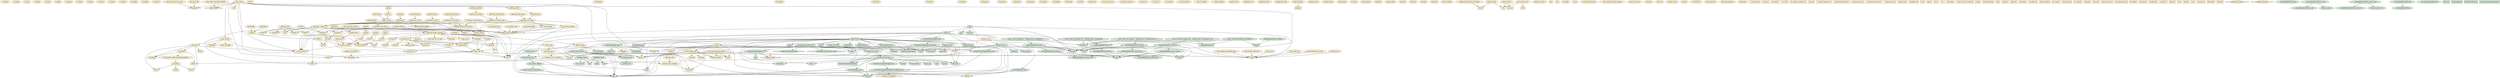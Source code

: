 digraph {
"c_isalnum" [type=functions, language=source, fillcolor="#FFF2CC", style=filled, shape=ellipse];
"c_isalpha" [type=functions, language=source, fillcolor="#FFF2CC", style=filled, shape=ellipse];
"c_isascii" [type=functions, language=source, fillcolor="#FFF2CC", style=filled, shape=ellipse];
"c_isblank" [type=functions, language=source, fillcolor="#FFF2CC", style=filled, shape=ellipse];
"c_iscntrl" [type=functions, language=source, fillcolor="#FFF2CC", style=filled, shape=ellipse];
"c_isdigit" [type=functions, language=source, fillcolor="#FFF2CC", style=filled, shape=ellipse];
"c_isgraph" [type=functions, language=source, fillcolor="#FFF2CC", style=filled, shape=ellipse];
"c_islower" [type=functions, language=source, fillcolor="#FFF2CC", style=filled, shape=ellipse];
"c_isprint" [type=functions, language=source, fillcolor="#FFF2CC", style=filled, shape=ellipse];
"c_ispunct" [type=functions, language=source, fillcolor="#FFF2CC", style=filled, shape=ellipse];
"c_isspace" [type=functions, language=source, fillcolor="#FFF2CC", style=filled, shape=ellipse];
"c_isupper" [type=functions, language=source, fillcolor="#FFF2CC", style=filled, shape=ellipse];
"c_isxdigit" [type=functions, language=source, fillcolor="#FFF2CC", style=filled, shape=ellipse];
"c_toupper" [type=functions, language=source, fillcolor="#FFF2CC", style=filled, shape=ellipse];
"c_tolower" [type=functions, language=source, fillcolor="#FFF2CC", style=filled, shape=ellipse];
"mbszero" [type=functions, language=source, fillcolor="#FFF2CC", style=filled, shape=ellipse];
"btoc32" [type=functions, language=source, fillcolor="#FFF2CC", style=filled, shape=ellipse];
"c32isalnum" [type=functions, language=source, fillcolor="#FFF2CC", style=filled, shape=ellipse];
"c32isalpha" [type=functions, language=source, fillcolor="#FFF2CC", style=filled, shape=ellipse];
"c32isblank" [type=functions, language=source, fillcolor="#FFF2CC", style=filled, shape=ellipse];
"c32iscntrl" [type=functions, language=source, fillcolor="#FFF2CC", style=filled, shape=ellipse];
"c32isdigit" [type=functions, language=source, fillcolor="#FFF2CC", style=filled, shape=ellipse];
"c32isgraph" [type=functions, language=source, fillcolor="#FFF2CC", style=filled, shape=ellipse];
"c32islower" [type=functions, language=source, fillcolor="#FFF2CC", style=filled, shape=ellipse];
"c32ispunct" [type=functions, language=source, fillcolor="#FFF2CC", style=filled, shape=ellipse];
"c32isspace" [type=functions, language=source, fillcolor="#FFF2CC", style=filled, shape=ellipse];
"c32isupper" [type=functions, language=source, fillcolor="#FFF2CC", style=filled, shape=ellipse];
"c32isxdigit" [type=functions, language=source, fillcolor="#FFF2CC", style=filled, shape=ellipse];
"c32tolower" [type=functions, language=source, fillcolor="#FFF2CC", style=filled, shape=ellipse];
"c32width" [type=functions, language=source, fillcolor="#FFF2CC", style=filled, shape=ellipse];
"mbsrtoc32s" [type=functions, language=source, fillcolor="#FFF2CC", style=filled, shape=ellipse];
"c32_get_type_test" [type=functions, language=source, fillcolor="#FFF2CC", style=filled, shape=ellipse];
"c32_apply_type_test" [type=functions, language=source, fillcolor="#FFF2CC", style=filled, shape=ellipse];
"c32isprint" [type=functions, language=source, fillcolor="#FFF2CC", style=filled, shape=ellipse];
"__bswap_16" [type=functions, language=source, fillcolor="#FFF2CC", style=filled, shape=ellipse];
"__bswap_32" [type=functions, language=source, fillcolor="#FFF2CC", style=filled, shape=ellipse];
"__bswap_64" [type=functions, language=source, fillcolor="#FFF2CC", style=filled, shape=ellipse];
"__uint16_identity" [type=functions, language=source, fillcolor="#FFF2CC", style=filled, shape=ellipse];
"__uint32_identity" [type=functions, language=source, fillcolor="#FFF2CC", style=filled, shape=ellipse];
"__uint64_identity" [type=functions, language=source, fillcolor="#FFF2CC", style=filled, shape=ellipse];
"close_stream" [type=functions, language=source, fillcolor="#FFF2CC", style=filled, shape=ellipse];
"pgettext_aux" [type=functions, language=source, fillcolor="#FFF2CC", style=filled, shape=ellipse];
"npgettext_aux" [type=functions, language=source, fillcolor="#FFF2CC", style=filled, shape=ellipse];
"dcpgettext_expr" [type=functions, language=source, fillcolor="#FFF2CC", style=filled, shape=ellipse];
"dcnpgettext_expr" [type=functions, language=source, fillcolor="#FFF2CC", style=filled, shape=ellipse];
"close_stdout_set_file_name" [type=functions, language=source, fillcolor="#FFF2CC", style=filled, shape=ellipse];
"close_stdout_set_ignore_EPIPE" [type=functions, language=source, fillcolor="#FFF2CC", style=filled, shape=ellipse];
"close_stdout" [type=functions, language=source, fillcolor="#FFF2CC", style=filled, shape=ellipse];
"rpl_fclose" [type=functions, language=source, fillcolor="#FFF2CC", style=filled, shape=ellipse];
"clear_ungetc_buffer_preserving_position" [type=functions, language=source, fillcolor="#FFF2CC", style=filled, shape=ellipse];
"rpl_fflush" [type=functions, language=source, fillcolor="#FFF2CC", style=filled, shape=ellipse];
"rpl_fseeko" [type=functions, language=source, fillcolor="#FFF2CC", style=filled, shape=ellipse];
"hard_locale" [type=functions, language=source, fillcolor="#FFF2CC", style=filled, shape=ellipse];
"_gl_alloc_nomem" [type=functions, language=source, fillcolor="#FFF2CC", style=filled, shape=ellipse];
"imalloc" [type=functions, language=source, fillcolor="#FFF2CC", style=filled, shape=ellipse];
"irealloc" [type=functions, language=source, fillcolor="#FFF2CC", style=filled, shape=ellipse];
"icalloc" [type=functions, language=source, fillcolor="#FFF2CC", style=filled, shape=ellipse];
"ireallocarray" [type=functions, language=source, fillcolor="#FFF2CC", style=filled, shape=ellipse];
"rpl_mbrtoc32" [type=functions, language=source, fillcolor="#FFF2CC", style=filled, shape=ellipse];
"initialize_exit_failure" [type=functions, language=source, fillcolor="#FFF2CC", style=filled, shape=ellipse];
"make_timespec" [type=functions, language=source, fillcolor="#FFF2CC", style=filled, shape=ellipse];
"timespec_cmp" [type=functions, language=source, fillcolor="#FFF2CC", style=filled, shape=ellipse];
"timespec_sign" [type=functions, language=source, fillcolor="#FFF2CC", style=filled, shape=ellipse];
"timespectod" [type=functions, language=source, fillcolor="#FFF2CC", style=filled, shape=ellipse];
"to_uchar" [type=functions, language=source, fillcolor="#FFF2CC", style=filled, shape=ellipse];
"select_plural" [type=functions, language=source, fillcolor="#FFF2CC", style=filled, shape=ellipse];
"xnrealloc" [type=functions, language=source, fillcolor="#FFF2CC", style=filled, shape=ellipse];
"psame_inode" [type=functions, language=source, fillcolor="#FFF2CC", style=filled, shape=ellipse];
"chownat" [type=functions, language=source, fillcolor="#FFF2CC", style=filled, shape=ellipse];
"lchownat" [type=functions, language=source, fillcolor="#FFF2CC", style=filled, shape=ellipse];
"chmodat" [type=functions, language=source, fillcolor="#FFF2CC", style=filled, shape=ellipse];
"lchmodat" [type=functions, language=source, fillcolor="#FFF2CC", style=filled, shape=ellipse];
"dot_or_dotdot" [type=functions, language=source, fillcolor="#FFF2CC", style=filled, shape=ellipse];
"readdir_ignoring_dot_and_dotdot" [type=functions, language=source, fillcolor="#FFF2CC", style=filled, shape=ellipse];
"directory_status" [type=functions, language=source, fillcolor="#FFF2CC", style=filled, shape=ellipse];
"gcd" [type=functions, language=source, fillcolor="#FFF2CC", style=filled, shape=ellipse];
"lcm" [type=functions, language=source, fillcolor="#FFF2CC", style=filled, shape=ellipse];
"ptr_align" [type=functions, language=source, fillcolor="#FFF2CC", style=filled, shape=ellipse];
"is_nul" [type=functions, language=source, fillcolor="#FFF2CC", style=filled, shape=ellipse];
"emit_stdin_note" [type=functions, language=source, fillcolor="#FFF2CC", style=filled, shape=ellipse];
"emit_mandatory_arg_note" [type=functions, language=source, fillcolor="#FFF2CC", style=filled, shape=ellipse];
"emit_size_note" [type=functions, language=source, fillcolor="#FFF2CC", style=filled, shape=ellipse];
"emit_blocksize_note" [type=functions, language=source, fillcolor="#FFF2CC", style=filled, shape=ellipse];
"emit_update_parameters_note" [type=functions, language=source, fillcolor="#FFF2CC", style=filled, shape=ellipse];
"emit_backup_suffix_note" [type=functions, language=source, fillcolor="#FFF2CC", style=filled, shape=ellipse];
"emit_symlink_recurse_options" [type=functions, language=source, fillcolor="#FFF2CC", style=filled, shape=ellipse];
"emit_exec_status" [type=functions, language=source, fillcolor="#FFF2CC", style=filled, shape=ellipse];
"emit_ancillary_info" [type=functions, language=source, fillcolor="#FFF2CC", style=filled, shape=ellipse];
"timetostr" [type=functions, language=source, fillcolor="#FFF2CC", style=filled, shape=ellipse];
"bad_cast" [type=functions, language=source, fillcolor="#FFF2CC", style=filled, shape=ellipse];
"usable_st_size" [type=functions, language=source, fillcolor="#FFF2CC", style=filled, shape=ellipse];
"write_error" [type=functions, language=source, fillcolor="#FFF2CC", style=filled, shape=ellipse];
"stzncpy" [type=functions, language=source, fillcolor="#FFF2CC", style=filled, shape=ellipse];
"is_ENOTSUP" [type=functions, language=source, fillcolor="#FFF2CC", style=filled, shape=ellipse];
"usage" [type=functions, language=source, fillcolor="#FFF2CC", style=filled, shape=ellipse];
"file_name_free" [type=functions, language=source, fillcolor="#FFF2CC", style=filled, shape=ellipse];
"file_name_init" [type=functions, language=source, fillcolor="#FFF2CC", style=filled, shape=ellipse];
"file_name_prepend" [type=functions, language=source, fillcolor="#FFF2CC", style=filled, shape=ellipse];
"nth_parent" [type=functions, language=source, fillcolor="#FFF2CC", style=filled, shape=ellipse];
"find_dir_entry" [type=functions, language=source, fillcolor="#FFF2CC", style=filled, shape=ellipse];
"robust_getcwd" [type=functions, language=source, fillcolor="#FFF2CC", style=filled, shape=ellipse];
"main_0" [type=functions, language=target, fillcolor="#D5E8D4", style=filled, shape=ellipse];
"clone_quoting_options" [type=functions, language=source, fillcolor="#FFF2CC", style=filled, shape=ellipse];
"get_quoting_style" [type=functions, language=source, fillcolor="#FFF2CC", style=filled, shape=ellipse];
"set_quoting_style" [type=functions, language=source, fillcolor="#FFF2CC", style=filled, shape=ellipse];
"set_char_quoting" [type=functions, language=source, fillcolor="#FFF2CC", style=filled, shape=ellipse];
"set_quoting_flags" [type=functions, language=source, fillcolor="#FFF2CC", style=filled, shape=ellipse];
"set_custom_quoting" [type=functions, language=source, fillcolor="#FFF2CC", style=filled, shape=ellipse];
"quoting_options_from_style" [type=functions, language=source, fillcolor="#FFF2CC", style=filled, shape=ellipse];
"gettext_quote" [type=functions, language=source, fillcolor="#FFF2CC", style=filled, shape=ellipse];
"quotearg_buffer_restyled" [type=functions, language=source, fillcolor="#FFF2CC", style=filled, shape=ellipse];
"quotearg_buffer" [type=functions, language=source, fillcolor="#FFF2CC", style=filled, shape=ellipse];
"quotearg_alloc" [type=functions, language=source, fillcolor="#FFF2CC", style=filled, shape=ellipse];
"quotearg_alloc_mem" [type=functions, language=source, fillcolor="#FFF2CC", style=filled, shape=ellipse];
"quotearg_free" [type=functions, language=source, fillcolor="#FFF2CC", style=filled, shape=ellipse];
"quotearg_n_options" [type=functions, language=source, fillcolor="#FFF2CC", style=filled, shape=ellipse];
"quotearg_n" [type=functions, language=source, fillcolor="#FFF2CC", style=filled, shape=ellipse];
"quotearg_n_mem" [type=functions, language=source, fillcolor="#FFF2CC", style=filled, shape=ellipse];
"quotearg" [type=functions, language=source, fillcolor="#FFF2CC", style=filled, shape=ellipse];
"quotearg_mem" [type=functions, language=source, fillcolor="#FFF2CC", style=filled, shape=ellipse];
"quotearg_n_style" [type=functions, language=source, fillcolor="#FFF2CC", style=filled, shape=ellipse];
"quotearg_n_style_mem" [type=functions, language=source, fillcolor="#FFF2CC", style=filled, shape=ellipse];
"quotearg_style" [type=functions, language=source, fillcolor="#FFF2CC", style=filled, shape=ellipse];
"quotearg_style_mem" [type=functions, language=source, fillcolor="#FFF2CC", style=filled, shape=ellipse];
"quotearg_char_mem" [type=functions, language=source, fillcolor="#FFF2CC", style=filled, shape=ellipse];
"quotearg_char" [type=functions, language=source, fillcolor="#FFF2CC", style=filled, shape=ellipse];
"quotearg_colon" [type=functions, language=source, fillcolor="#FFF2CC", style=filled, shape=ellipse];
"quotearg_colon_mem" [type=functions, language=source, fillcolor="#FFF2CC", style=filled, shape=ellipse];
"quotearg_n_style_colon" [type=functions, language=source, fillcolor="#FFF2CC", style=filled, shape=ellipse];
"quotearg_n_custom" [type=functions, language=source, fillcolor="#FFF2CC", style=filled, shape=ellipse];
"quotearg_n_custom_mem" [type=functions, language=source, fillcolor="#FFF2CC", style=filled, shape=ellipse];
"quotearg_custom" [type=functions, language=source, fillcolor="#FFF2CC", style=filled, shape=ellipse];
"quotearg_custom_mem" [type=functions, language=source, fillcolor="#FFF2CC", style=filled, shape=ellipse];
"quote_n_mem" [type=functions, language=source, fillcolor="#FFF2CC", style=filled, shape=ellipse];
"quote_mem" [type=functions, language=source, fillcolor="#FFF2CC", style=filled, shape=ellipse];
"quote_n" [type=functions, language=source, fillcolor="#FFF2CC", style=filled, shape=ellipse];
"quote" [type=functions, language=source, fillcolor="#FFF2CC", style=filled, shape=ellipse];
"get_root_dev_ino" [type=functions, language=source, fillcolor="#FFF2CC", style=filled, shape=ellipse];
"setlocale_null_unlocked" [type=functions, language=source, fillcolor="#FFF2CC", style=filled, shape=ellipse];
"setlocale_null_r_unlocked" [type=functions, language=source, fillcolor="#FFF2CC", style=filled, shape=ellipse];
"setlocale_null_r" [type=functions, language=source, fillcolor="#FFF2CC", style=filled, shape=ellipse];
"setlocale_null" [type=functions, language=source, fillcolor="#FFF2CC", style=filled, shape=ellipse];
"version_etc_ar" [type=functions, language=source, fillcolor="#FFF2CC", style=filled, shape=ellipse];
"emit_bug_reporting_address" [type=functions, language=source, fillcolor="#FFF2CC", style=filled, shape=ellipse];
"xalloc_die" [type=functions, language=source, fillcolor="#FFF2CC", style=filled, shape=ellipse];
"check_nonnull" [type=functions, language=source, fillcolor="#FFF2CC", style=filled, shape=ellipse];
"xmalloc" [type=functions, language=source, fillcolor="#FFF2CC", style=filled, shape=ellipse];
"ximalloc" [type=functions, language=source, fillcolor="#FFF2CC", style=filled, shape=ellipse];
"xcharalloc" [type=functions, language=source, fillcolor="#FFF2CC", style=filled, shape=ellipse];
"xrealloc" [type=functions, language=source, fillcolor="#FFF2CC", style=filled, shape=ellipse];
"xirealloc" [type=functions, language=source, fillcolor="#FFF2CC", style=filled, shape=ellipse];
"xreallocarray" [type=functions, language=source, fillcolor="#FFF2CC", style=filled, shape=ellipse];
"xireallocarray" [type=functions, language=source, fillcolor="#FFF2CC", style=filled, shape=ellipse];
"xnmalloc" [type=functions, language=source, fillcolor="#FFF2CC", style=filled, shape=ellipse];
"xinmalloc" [type=functions, language=source, fillcolor="#FFF2CC", style=filled, shape=ellipse];
"x2realloc" [type=functions, language=source, fillcolor="#FFF2CC", style=filled, shape=ellipse];
"x2nrealloc" [type=functions, language=source, fillcolor="#FFF2CC", style=filled, shape=ellipse];
"xpalloc" [type=functions, language=source, fillcolor="#FFF2CC", style=filled, shape=ellipse];
"xzalloc" [type=functions, language=source, fillcolor="#FFF2CC", style=filled, shape=ellipse];
"xizalloc" [type=functions, language=source, fillcolor="#FFF2CC", style=filled, shape=ellipse];
"xcalloc" [type=functions, language=source, fillcolor="#FFF2CC", style=filled, shape=ellipse];
"xicalloc" [type=functions, language=source, fillcolor="#FFF2CC", style=filled, shape=ellipse];
"xmemdup" [type=functions, language=source, fillcolor="#FFF2CC", style=filled, shape=ellipse];
"ximemdup" [type=functions, language=source, fillcolor="#FFF2CC", style=filled, shape=ellipse];
"ximemdup0" [type=functions, language=source, fillcolor="#FFF2CC", style=filled, shape=ellipse];
"xstrdup" [type=functions, language=source, fillcolor="#FFF2CC", style=filled, shape=ellipse];
"" [type=structs, language=source, fillcolor="#FFF2CC", style=filled, shape=box];
"__locale_struct" [type=structs, language=source, fillcolor="#FFF2CC", style=filled, shape=box];
"_G_fpos_t" [type=structs, language=source, fillcolor="#FFF2CC", style=filled, shape=box];
"_G_fpos64_t" [type=structs, language=source, fillcolor="#FFF2CC", style=filled, shape=box];
"_IO_FILE" [type=structs, language=source, fillcolor="#FFF2CC", style=filled, shape=box];
"_IO_cookie_io_functions_t" [type=structs, language=source, fillcolor="#FFF2CC", style=filled, shape=box];
"timeval" [type=structs, language=source, fillcolor="#FFF2CC", style=filled, shape=box];
"timespec" [type=structs, language=source, fillcolor="#FFF2CC", style=filled, shape=box];
"__pthread_internal_list" [type=structs, language=source, fillcolor="#FFF2CC", style=filled, shape=box];
"__pthread_internal_slist" [type=structs, language=source, fillcolor="#FFF2CC", style=filled, shape=box];
"__pthread_mutex_s" [type=structs, language=source, fillcolor="#FFF2CC", style=filled, shape=box];
"__pthread_rwlock_arch_t" [type=structs, language=source, fillcolor="#FFF2CC", style=filled, shape=box];
"__pthread_cond_s" [type=structs, language=source, fillcolor="#FFF2CC", style=filled, shape=box];
"random_data" [type=structs, language=source, fillcolor="#FFF2CC", style=filled, shape=box];
"drand48_data" [type=structs, language=source, fillcolor="#FFF2CC", style=filled, shape=box];
"lconv" [type=structs, language=source, fillcolor="#FFF2CC", style=filled, shape=box];
"option" [type=structs, language=source, fillcolor="#FFF2CC", style=filled, shape=box];
"timex" [type=structs, language=source, fillcolor="#FFF2CC", style=filled, shape=box];
"tm" [type=structs, language=source, fillcolor="#FFF2CC", style=filled, shape=box];
"itimerspec" [type=structs, language=source, fillcolor="#FFF2CC", style=filled, shape=box];
"__time_t_must_be_integral" [type=structs, language=source, fillcolor="#FFF2CC", style=filled, shape=box];
"stat" [type=structs, language=source, fillcolor="#FFF2CC", style=filled, shape=box];
"stat64" [type=structs, language=source, fillcolor="#FFF2CC", style=filled, shape=box];
"statx_timestamp" [type=structs, language=source, fillcolor="#FFF2CC", style=filled, shape=box];
"statx" [type=structs, language=source, fillcolor="#FFF2CC", style=filled, shape=box];
"sigevent" [type=structs, language=source, fillcolor="#FFF2CC", style=filled, shape=box];
"sigaction" [type=structs, language=source, fillcolor="#FFF2CC", style=filled, shape=box];
"sigcontext" [type=structs, language=source, fillcolor="#FFF2CC", style=filled, shape=box];
"_aarch64_ctx" [type=structs, language=source, fillcolor="#FFF2CC", style=filled, shape=box];
"fpsimd_context" [type=structs, language=source, fillcolor="#FFF2CC", style=filled, shape=box];
"esr_context" [type=structs, language=source, fillcolor="#FFF2CC", style=filled, shape=box];
"extra_context" [type=structs, language=source, fillcolor="#FFF2CC", style=filled, shape=box];
"sve_context" [type=structs, language=source, fillcolor="#FFF2CC", style=filled, shape=box];
"timezone" [type=structs, language=source, fillcolor="#FFF2CC", style=filled, shape=box];
"itimerval" [type=structs, language=source, fillcolor="#FFF2CC", style=filled, shape=box];
"user_regs_struct" [type=structs, language=source, fillcolor="#FFF2CC", style=filled, shape=box];
"user_fpsimd_struct" [type=structs, language=source, fillcolor="#FFF2CC", style=filled, shape=box];
"elf_siginfo" [type=structs, language=source, fillcolor="#FFF2CC", style=filled, shape=box];
"elf_prstatus" [type=structs, language=source, fillcolor="#FFF2CC", style=filled, shape=box];
"elf_prpsinfo" [type=structs, language=source, fillcolor="#FFF2CC", style=filled, shape=box];
"ucontext_t" [type=structs, language=source, fillcolor="#FFF2CC", style=filled, shape=box];
"sigstack" [type=structs, language=source, fillcolor="#FFF2CC", style=filled, shape=box];
"flock" [type=structs, language=source, fillcolor="#FFF2CC", style=filled, shape=box];
"flock64" [type=structs, language=source, fillcolor="#FFF2CC", style=filled, shape=box];
"iovec" [type=structs, language=source, fillcolor="#FFF2CC", style=filled, shape=box];
"f_owner_ex" [type=structs, language=source, fillcolor="#FFF2CC", style=filled, shape=box];
"file_handle" [type=structs, language=source, fillcolor="#FFF2CC", style=filled, shape=box];
"dirent" [type=structs, language=source, fillcolor="#FFF2CC", style=filled, shape=box];
"dirent64" [type=structs, language=source, fillcolor="#FFF2CC", style=filled, shape=box];
"infomap" [type=structs, language=source, fillcolor="#FFF2CC", style=filled, shape=box];
"dev_ino" [type=structs, language=source, fillcolor="#FFF2CC", style=filled, shape=box];
"file_name" [type=globals, language=source, fillcolor="#FFF2CC", style=filled, shape=diamond];
"quoting_options" [type=structs, language=source, fillcolor="#FFF2CC", style=filled, shape=box];
"slotvec" [type=globals, language=source, fillcolor="#FFF2CC", style=filled, shape=diamond];
"ignore_EPIPE" [type=globals, language=source, fillcolor="#FFF2CC", style=filled, shape=diamond];
"exit_failure" [type=globals, language=source, fillcolor="#FFF2CC", style=filled, shape=diamond];
"internal_state" [type=globals, language=source, fillcolor="#FFF2CC", style=filled, shape=diamond];
"program_name" [type=globals, language=source, fillcolor="#FFF2CC", style=filled, shape=diamond];
"longopts" [type=globals, language=source, fillcolor="#FFF2CC", style=filled, shape=diamond];
"quoting_style_args" [type=globals, language=source, fillcolor="#FFF2CC", style=filled, shape=diamond];
"quoting_style_vals" [type=globals, language=source, fillcolor="#FFF2CC", style=filled, shape=diamond];
"default_quoting_options" [type=globals, language=source, fillcolor="#FFF2CC", style=filled, shape=diamond];
"slot0" [type=globals, language=source, fillcolor="#FFF2CC", style=filled, shape=diamond];
"nslots" [type=globals, language=source, fillcolor="#FFF2CC", style=filled, shape=diamond];
"slotvec0" [type=globals, language=source, fillcolor="#FFF2CC", style=filled, shape=diamond];
"quote_quoting_options" [type=globals, language=source, fillcolor="#FFF2CC", style=filled, shape=diamond];
"version_etc_copyright" [type=globals, language=source, fillcolor="#FFF2CC", style=filled, shape=diamond];
"Version" [type=globals, language=source, fillcolor="#FFF2CC", style=filled, shape=diamond];
"c_tolower_rust" [type=functions, language=target, fillcolor="#D5E8D4", style=filled, shape=ellipse];
"__BindgenBitfieldUnit::raw_set_bit" [type=functions, language=target, fillcolor="#D5E8D4", style=filled, shape=ellipse];
"__BindgenBitfieldUnit::new" [type=functions, language=target, fillcolor="#D5E8D4", style=filled, shape=ellipse];
"__time_t_must_be_integral::__floating_time_t_unsupported" [type=functions, language=target, fillcolor="#D5E8D4", style=filled, shape=ellipse];
"__BindgenBitfieldUnit::raw_set" [type=functions, language=target, fillcolor="#D5E8D4", style=filled, shape=ellipse];
"__time_t_must_be_integral::set___floating_time_t_unsupported_raw" [type=functions, language=target, fillcolor="#D5E8D4", style=filled, shape=ellipse];
"FileWriter::write" [type=functions, language=target, fillcolor="#D5E8D4", style=filled, shape=ellipse];
"__IncompleteArrayField::as_ptr" [type=functions, language=target, fillcolor="#D5E8D4", style=filled, shape=ellipse];
"FileWriter::flush" [type=functions, language=target, fillcolor="#D5E8D4", style=filled, shape=ellipse];
"proper_name_lite_rust" [type=functions, language=target, fillcolor="#D5E8D4", style=filled, shape=ellipse];
"VersionWrapper::new" [type=functions, language=target, fillcolor="#D5E8D4", style=filled, shape=ellipse];
"VersionEtcCopyrightWrapper::get" [type=functions, language=target, fillcolor="#D5E8D4", style=filled, shape=ellipse];
"VersionWrapper::get" [type=functions, language=target, fillcolor="#D5E8D4", style=filled, shape=ellipse];
"ProgramNameWrapper::new" [type=functions, language=target, fillcolor="#D5E8D4", style=filled, shape=ellipse];
"VersionEtcCopyrightWrapper::new" [type=functions, language=target, fillcolor="#D5E8D4", style=filled, shape=ellipse];
"__time_t_must_be_integral::new_bitfield_1" [type=functions, language=target, fillcolor="#D5E8D4", style=filled, shape=ellipse];
"main" [type=functions, language=target, fillcolor="#D5E8D4", style=filled, shape=ellipse];
"__BindgenOpaqueArray::default" [type=functions, language=target, fillcolor="#D5E8D4", style=filled, shape=ellipse];
"locale_charset" [type=functions, language=target, fillcolor="#D5E8D4", style=filled, shape=ellipse];
"__BindgenBitfieldUnit::set_bit" [type=functions, language=target, fillcolor="#D5E8D4", style=filled, shape=ellipse];
"__BindgenBitfieldUnit::get_bit" [type=functions, language=target, fillcolor="#D5E8D4", style=filled, shape=ellipse];
"__BindgenBitfieldUnit::change_bit" [type=functions, language=target, fillcolor="#D5E8D4", style=filled, shape=ellipse];
"set_program_name_rust" [type=functions, language=target, fillcolor="#D5E8D4", style=filled, shape=ellipse];
"extract_codeset_from_locale" [type=functions, language=target, fillcolor="#D5E8D4", style=filled, shape=ellipse];
"main_0_rust" [type=functions, language=target, fillcolor="#D5E8D4", style=filled, shape=ellipse];
"get_system_codeset" [type=functions, language=target, fillcolor="#D5E8D4", style=filled, shape=ellipse];
"ProgramNameWrapper::set" [type=functions, language=target, fillcolor="#D5E8D4", style=filled, shape=ellipse];
"VersionEtcCopyrightWrapper::get_global_value" [type=functions, language=target, fillcolor="#D5E8D4", style=filled, shape=ellipse];
"version_etc_rust" [type=functions, language=target, fillcolor="#D5E8D4", style=filled, shape=ellipse];
"__IncompleteArrayField::as_mut_ptr" [type=functions, language=target, fillcolor="#D5E8D4", style=filled, shape=ellipse];
"c_strcasecmp_rust" [type=functions, language=target, fillcolor="#D5E8D4", style=filled, shape=ellipse];
"LongoptsWrapper::new" [type=functions, language=target, fillcolor="#D5E8D4", style=filled, shape=ellipse];
"__IncompleteArrayField::as_slice" [type=functions, language=target, fillcolor="#D5E8D4", style=filled, shape=ellipse];
"version_etc_arn" [type=functions, language=target, fillcolor="#D5E8D4", style=filled, shape=ellipse];
"__IncompleteArrayField::as_mut_slice" [type=functions, language=target, fillcolor="#D5E8D4", style=filled, shape=ellipse];
"xgetcwd_rust" [type=functions, language=target, fillcolor="#D5E8D4", style=filled, shape=ellipse];
"__time_t_must_be_integral::__floating_time_t_unsupported_raw" [type=functions, language=target, fillcolor="#D5E8D4", style=filled, shape=ellipse];
"__BindgenBitfieldUnit::extract_bit" [type=functions, language=target, fillcolor="#D5E8D4", style=filled, shape=ellipse];
"__IncompleteArrayField::new" [type=functions, language=target, fillcolor="#D5E8D4", style=filled, shape=ellipse];
"__time_t_must_be_integral::set___floating_time_t_unsupported" [type=functions, language=target, fillcolor="#D5E8D4", style=filled, shape=ellipse];
"__BindgenBitfieldUnit::raw_get" [type=functions, language=target, fillcolor="#D5E8D4", style=filled, shape=ellipse];
"__IncompleteArrayField::fmt" [type=functions, language=target, fillcolor="#D5E8D4", style=filled, shape=ellipse];
"version_etc_va_rust" [type=functions, language=target, fillcolor="#D5E8D4", style=filled, shape=ellipse];
"version_etc_arn_rust" [type=functions, language=target, fillcolor="#D5E8D4", style=filled, shape=ellipse];
"__BindgenBitfieldUnit::set" [type=functions, language=target, fillcolor="#D5E8D4", style=filled, shape=ellipse];
"logical_getcwd_rust" [type=functions, language=target, fillcolor="#D5E8D4", style=filled, shape=ellipse];
"__BindgenBitfieldUnit::get" [type=functions, language=target, fillcolor="#D5E8D4", style=filled, shape=ellipse];
"__BindgenBitfieldUnit::raw_get_bit" [type=functions, language=target, fillcolor="#D5E8D4", style=filled, shape=ellipse];
"ProgramNameWrapper::get_global" [type=functions, language=target, fillcolor="#D5E8D4", style=filled, shape=ellipse];
"c_strcasecmp" [type=functions, language=target, fillcolor="#D5E8D4", style=filled, shape=ellipse];
"locale_charset_rust" [type=functions, language=target, fillcolor="#D5E8D4", style=filled, shape=ellipse];
"LongoptsWrapper" [type=structs, language=target, fillcolor="#D5E8D4", style=filled, shape=box];
"stat_rust" [type=structs, language=target, fillcolor="#D5E8D4", style=filled, shape=box];
"QuotingOptions" [type=structs, language=target, fillcolor="#D5E8D4", style=filled, shape=box];
"ProgramNameWrapper" [type=structs, language=target, fillcolor="#D5E8D4", style=filled, shape=box];
"FileWriter" [type=structs, language=target, fillcolor="#D5E8D4", style=filled, shape=box];
"VersionEtcCopyrightWrapper" [type=structs, language=target, fillcolor="#D5E8D4", style=filled, shape=box];
"VersionWrapper" [type=structs, language=target, fillcolor="#D5E8D4", style=filled, shape=box];
"GetoptOption" [type=structs, language=target, fillcolor="#D5E8D4", style=filled, shape=box];
"ExitFailureWrapper" [type=structs, language=target, fillcolor="#D5E8D4", style=filled, shape=box];
"QuoteQuotingOptionsWrapper" [type=structs, language=target, fillcolor="#D5E8D4", style=filled, shape=box];
"iswprint" [type=functions, language=source, fillcolor="#FFF2CC", style=filled, shape=ellipse];
"__fpending" [type=functions, language=source, fillcolor="#FFF2CC", style=filled, shape=ellipse];
"ferror_unlocked" [type=functions, language=source, fillcolor="#FFF2CC", style=filled, shape=ellipse];
"__errno_location" [type=functions, language=source, fillcolor="#FFF2CC", style=filled, shape=ellipse];
"gettext" [type=functions, language=source, fillcolor="#FFF2CC", style=filled, shape=ellipse];
"error" [type=functions, language=source, fillcolor="#FFF2CC", style=filled, shape=ellipse];
"_exit" [type=functions, language=source, fillcolor="#FFF2CC", style=filled, shape=ellipse];
"stderr" [type=globals, language=source, fillcolor="#FFF2CC", style=filled, shape=diamond];
"stdout" [type=globals, language=source, fillcolor="#FFF2CC", style=filled, shape=diamond];
"fileno" [type=functions, language=source, fillcolor="#FFF2CC", style=filled, shape=ellipse];
"fclose" [type=functions, language=source, fillcolor="#FFF2CC", style=filled, shape=ellipse];
"__freading" [type=functions, language=source, fillcolor="#FFF2CC", style=filled, shape=ellipse];
"lseek" [type=functions, language=source, fillcolor="#FFF2CC", style=filled, shape=ellipse];
"fflush" [type=functions, language=source, fillcolor="#FFF2CC", style=filled, shape=ellipse];
"fseeko" [type=functions, language=source, fillcolor="#FFF2CC", style=filled, shape=ellipse];
"strcmp" [type=functions, language=source, fillcolor="#FFF2CC", style=filled, shape=ellipse];
"malloc" [type=functions, language=source, fillcolor="#FFF2CC", style=filled, shape=ellipse];
"realloc" [type=functions, language=source, fillcolor="#FFF2CC", style=filled, shape=ellipse];
"calloc" [type=functions, language=source, fillcolor="#FFF2CC", style=filled, shape=ellipse];
"reallocarray" [type=functions, language=source, fillcolor="#FFF2CC", style=filled, shape=ellipse];
"mbrtoc32" [type=functions, language=source, fillcolor="#FFF2CC", style=filled, shape=ellipse];
"mbsinit" [type=functions, language=source, fillcolor="#FFF2CC", style=filled, shape=ellipse];
"abort" [type=functions, language=source, fillcolor="#FFF2CC", style=filled, shape=ellipse];
"printf" [type=functions, language=source, fillcolor="#FFF2CC", style=filled, shape=ellipse];
"setlocale" [type=functions, language=source, fillcolor="#FFF2CC", style=filled, shape=ellipse];
"strncmp" [type=functions, language=source, fillcolor="#FFF2CC", style=filled, shape=ellipse];
"fputs_unlocked" [type=functions, language=source, fillcolor="#FFF2CC", style=filled, shape=ellipse];
"fprintf" [type=functions, language=source, fillcolor="#FFF2CC", style=filled, shape=ellipse];
"exit" [type=functions, language=source, fillcolor="#FFF2CC", style=filled, shape=ellipse];
"__ctype_get_mb_cur_max" [type=functions, language=source, fillcolor="#FFF2CC", style=filled, shape=ellipse];
"strlen" [type=functions, language=source, fillcolor="#FFF2CC", style=filled, shape=ellipse];
"memcmp" [type=functions, language=source, fillcolor="#FFF2CC", style=filled, shape=ellipse];
"__ctype_b_loc" [type=functions, language=source, fillcolor="#FFF2CC", style=filled, shape=ellipse];
"free" [type=functions, language=source, fillcolor="#FFF2CC", style=filled, shape=ellipse];
"lstat" [type=functions, language=source, fillcolor="#FFF2CC", style=filled, shape=ellipse];
"panic" [type=functions, language=target, fillcolor="#D5E8D4", style=filled, shape=ellipse];
"size_of" [type=functions, language=target, fillcolor="#D5E8D4", style=filled, shape=ellipse];
"transmute" [type=functions, language=target, fillcolor="#D5E8D4", style=filled, shape=ellipse];
"into_iter" [type=functions, language=target, fillcolor="#D5E8D4", style=filled, shape=ellipse];
"next" [type=functions, language=target, fillcolor="#D5E8D4", style=filled, shape=ellipse];
"__BindgenBitfieldUnit" [type=structs, language=target, fillcolor="#D5E8D4", style=filled, shape=box];
"fwrite" [type=functions, language=target, fillcolor="#D5E8D4", style=filled, shape=ellipse];
"Ok" [type=functions, language=target, fillcolor="#D5E8D4", style=filled, shape=ellipse];
"Err" [type=functions, language=target, fillcolor="#D5E8D4", style=filled, shape=ellipse];
"last_os_error" [type=functions, language=target, fillcolor="#D5E8D4", style=filled, shape=ellipse];
"from_ptr" [type=functions, language=target, fillcolor="#D5E8D4", style=filled, shape=ellipse];
"new" [type=functions, language=target, fillcolor="#D5E8D4", style=filled, shape=ellipse];
"default" [type=functions, language=target, fillcolor="#D5E8D4", style=filled, shape=ellipse];
"args" [type=functions, language=target, fillcolor="#D5E8D4", style=filled, shape=ellipse];
"null_mut" [type=functions, language=target, fillcolor="#D5E8D4", style=filled, shape=ellipse];
"Some" [type=functions, language=target, fillcolor="#D5E8D4", style=filled, shape=ellipse];
"_eprint" [type=functions, language=target, fillcolor="#D5E8D4", style=filled, shape=ellipse];
"new_const" [type=functions, language=target, fillcolor="#D5E8D4", style=filled, shape=ellipse];
"program_invocation_name" [type=globals, language=target, fillcolor="#D5E8D4", style=filled, shape=diamond];
"program_invocation_short_name" [type=globals, language=target, fillcolor="#D5E8D4", style=filled, shape=diamond];
"new_display" [type=functions, language=target, fillcolor="#D5E8D4", style=filled, shape=ellipse];
"_print" [type=functions, language=target, fillcolor="#D5E8D4", style=filled, shape=ellipse];
"var" [type=functions, language=target, fillcolor="#D5E8D4", style=filled, shape=ellipse];
"atexit" [type=functions, language=target, fillcolor="#D5E8D4", style=filled, shape=ellipse];
"new_v1" [type=functions, language=target, fillcolor="#D5E8D4", style=filled, shape=ellipse];
"textdomain" [type=functions, language=target, fillcolor="#D5E8D4", style=filled, shape=ellipse];
"bindtextdomain" [type=functions, language=target, fillcolor="#D5E8D4", style=filled, shape=ellipse];
"current_dir" [type=functions, language=target, fillcolor="#D5E8D4", style=filled, shape=ellipse];
"null" [type=functions, language=target, fillcolor="#D5E8D4", style=filled, shape=ellipse];
"from_u32" [type=functions, language=target, fillcolor="#D5E8D4", style=filled, shape=ellipse];
"from_raw_parts" [type=functions, language=target, fillcolor="#D5E8D4", style=filled, shape=ellipse];
"with_capacity" [type=functions, language=target, fillcolor="#D5E8D4", style=filled, shape=ellipse];
"from_raw_parts_mut" [type=functions, language=target, fillcolor="#D5E8D4", style=filled, shape=ellipse];
"panic_fmt" [type=functions, language=target, fillcolor="#D5E8D4", style=filled, shape=ellipse];
"__IncompleteArrayField" [type=functions, language=target, fillcolor="#D5E8D4", style=filled, shape=ellipse];
"read" [type=functions, language=target, fillcolor="#D5E8D4", style=filled, shape=ellipse];
"format" [type=functions, language=target, fillcolor="#D5E8D4", style=filled, shape=ellipse];
"branch" [type=functions, language=target, fillcolor="#D5E8D4", style=filled, shape=ellipse];
"from_residual" [type=functions, language=target, fillcolor="#D5E8D4", style=filled, shape=ellipse];
"must_use" [type=functions, language=target, fillcolor="#D5E8D4", style=filled, shape=ellipse];
"metadata" [type=functions, language=target, fillcolor="#D5E8D4", style=filled, shape=ellipse];
"mbszero" -> "";
"c32isprint" -> "iswprint";
"close_stream" -> "__fpending";
"close_stream" -> "ferror_unlocked";
"close_stream" -> "rpl_fclose";
"close_stream" -> "__errno_location";
"close_stdout_set_file_name" -> "file_name";
"close_stdout_set_ignore_EPIPE" -> "ignore_EPIPE";
"close_stdout" -> "close_stream";
"close_stdout" -> "__errno_location";
"close_stdout" -> "gettext";
"close_stdout" -> "quotearg_colon";
"close_stdout" -> "error";
"close_stdout" -> "_exit";
"close_stdout" -> "stderr";
"close_stdout" -> "exit_failure";
"close_stdout" -> "file_name";
"close_stdout" -> "ignore_EPIPE";
"close_stdout" -> "stdout";
"rpl_fclose" -> "fileno";
"rpl_fclose" -> "fclose";
"rpl_fclose" -> "__freading";
"rpl_fclose" -> "lseek";
"rpl_fclose" -> "rpl_fflush";
"rpl_fclose" -> "__errno_location";
"clear_ungetc_buffer_preserving_position" -> "rpl_fseeko";
"rpl_fflush" -> "__freading";
"rpl_fflush" -> "fflush";
"rpl_fflush" -> "clear_ungetc_buffer_preserving_position";
"rpl_fseeko" -> "fileno";
"rpl_fseeko" -> "lseek";
"rpl_fseeko" -> "fseeko";
"hard_locale" -> "setlocale_null_r";
"hard_locale" -> "strcmp";
"_gl_alloc_nomem" -> "__errno_location";
"imalloc" -> "malloc";
"imalloc" -> "_gl_alloc_nomem";
"irealloc" -> "realloc";
"irealloc" -> "_gl_alloc_nomem";
"icalloc" -> "_gl_alloc_nomem";
"icalloc" -> "calloc";
"ireallocarray" -> "reallocarray";
"ireallocarray" -> "_gl_alloc_nomem";
"rpl_mbrtoc32" -> "mbrtoc32";
"rpl_mbrtoc32" -> "mbsinit";
"rpl_mbrtoc32" -> "mbszero";
"rpl_mbrtoc32" -> "abort";
"rpl_mbrtoc32" -> "hard_locale";
"rpl_mbrtoc32" -> "internal_state";
"initialize_exit_failure" -> "exit_failure";
"make_timespec" -> "timespec";
"readdir_ignoring_dot_and_dotdot" -> "dirent";
"emit_stdin_note" -> "stdout";
"emit_mandatory_arg_note" -> "stdout";
"emit_size_note" -> "stdout";
"emit_update_parameters_note" -> "stdout";
"emit_backup_suffix_note" -> "stdout";
"emit_ancillary_info" -> "strcmp";
"emit_ancillary_info" -> "gettext";
"emit_ancillary_info" -> "printf";
"emit_ancillary_info" -> "setlocale";
"emit_ancillary_info" -> "strncmp";
"emit_ancillary_info" -> "fputs_unlocked";
"emit_ancillary_info" -> "stdout";
"emit_ancillary_info" -> "infomap";
"write_error" -> "stdout";
"usage" -> "gettext";
"usage" -> "fprintf";
"usage" -> "printf";
"usage" -> "fputs_unlocked";
"usage" -> "emit_ancillary_info";
"usage" -> "exit";
"usage" -> "stdout";
"usage" -> "program_name";
"usage" -> "stderr";
"file_name_init" -> "file_name";
"find_dir_entry" -> "dirent";
"find_dir_entry" -> "stat";
"robust_getcwd" -> "stat";
"robust_getcwd" -> "dev_ino";
"main_0" -> "from_ptr";
"main_0" -> "VersionWrapper::new";
"main_0" -> "next";
"main_0" -> "new";
"main_0" -> "into_iter";
"main_0" -> "ProgramNameWrapper::new";
"main_0" -> "LongoptsWrapper::new";
"main_0" -> "main_0_rust";
"main_0" -> "ProgramNameWrapper";
"main_0" -> "VersionWrapper";
"main_0" -> "LongoptsWrapper";
"clone_quoting_options" -> "__errno_location";
"clone_quoting_options" -> "xmemdup";
"clone_quoting_options" -> "default_quoting_options";
"clone_quoting_options" -> "quoting_options";
"get_quoting_style" -> "default_quoting_options";
"set_quoting_style" -> "default_quoting_options";
"set_char_quoting" -> "default_quoting_options";
"set_quoting_flags" -> "default_quoting_options";
"set_custom_quoting" -> "abort";
"set_custom_quoting" -> "default_quoting_options";
"quoting_options_from_style" -> "abort";
"quoting_options_from_style" -> "quoting_options";
"gettext_quote" -> "gettext";
"gettext_quote" -> "locale_charset";
"gettext_quote" -> "c_strcasecmp";
"quotearg_buffer_restyled" -> "__ctype_get_mb_cur_max";
"quotearg_buffer_restyled" -> "gettext_quote";
"quotearg_buffer_restyled" -> "strlen";
"quotearg_buffer_restyled" -> "abort";
"quotearg_buffer_restyled" -> "memcmp";
"quotearg_buffer_restyled" -> "__ctype_b_loc";
"quotearg_buffer_restyled" -> "mbszero";
"quotearg_buffer_restyled" -> "rpl_mbrtoc32";
"quotearg_buffer_restyled" -> "c32isprint";
"quotearg_buffer_restyled" -> "quotearg_buffer_restyled";
"quotearg_buffer_restyled" -> "";
"quotearg_buffer" -> "__errno_location";
"quotearg_buffer" -> "quotearg_buffer_restyled";
"quotearg_buffer" -> "default_quoting_options";
"quotearg_buffer" -> "quoting_options";
"quotearg_alloc" -> "quotearg_alloc_mem";
"quotearg_alloc_mem" -> "__errno_location";
"quotearg_alloc_mem" -> "quotearg_buffer_restyled";
"quotearg_alloc_mem" -> "xcharalloc";
"quotearg_alloc_mem" -> "default_quoting_options";
"quotearg_alloc_mem" -> "quoting_options";
"quotearg_free" -> "free";
"quotearg_free" -> "slotvec0";
"quotearg_free" -> "slot0";
"quotearg_free" -> "nslots";
"quotearg_free" -> "slotvec";
"quotearg_n_options" -> "__errno_location";
"quotearg_n_options" -> "abort";
"quotearg_n_options" -> "xpalloc";
"quotearg_n_options" -> "quotearg_buffer_restyled";
"quotearg_n_options" -> "free";
"quotearg_n_options" -> "xcharalloc";
"quotearg_n_options" -> "slot0";
"quotearg_n_options" -> "slotvec0";
"quotearg_n_options" -> "nslots";
"quotearg_n_options" -> "slotvec";
"quotearg_n" -> "quotearg_n_options";
"quotearg_n" -> "default_quoting_options";
"quotearg_n_mem" -> "quotearg_n_options";
"quotearg_n_mem" -> "default_quoting_options";
"quotearg" -> "quotearg_n";
"quotearg_mem" -> "quotearg_n_mem";
"quotearg_n_style" -> "quoting_options_from_style";
"quotearg_n_style" -> "quotearg_n_options";
"quotearg_n_style" -> "quoting_options";
"quotearg_n_style_mem" -> "quoting_options_from_style";
"quotearg_n_style_mem" -> "quotearg_n_options";
"quotearg_n_style_mem" -> "quoting_options";
"quotearg_style" -> "quotearg_n_style";
"quotearg_style_mem" -> "quotearg_n_style_mem";
"quotearg_char_mem" -> "set_char_quoting";
"quotearg_char_mem" -> "quotearg_n_options";
"quotearg_char_mem" -> "default_quoting_options";
"quotearg_char_mem" -> "quoting_options";
"quotearg_char" -> "quotearg_char_mem";
"quotearg_colon" -> "quotearg_char";
"quotearg_colon_mem" -> "quotearg_char_mem";
"quotearg_n_style_colon" -> "quoting_options_from_style";
"quotearg_n_style_colon" -> "set_char_quoting";
"quotearg_n_style_colon" -> "quotearg_n_options";
"quotearg_n_style_colon" -> "quoting_options";
"quotearg_n_custom" -> "quotearg_n_custom_mem";
"quotearg_n_custom_mem" -> "set_custom_quoting";
"quotearg_n_custom_mem" -> "quotearg_n_options";
"quotearg_n_custom_mem" -> "default_quoting_options";
"quotearg_n_custom_mem" -> "quoting_options";
"quotearg_custom" -> "quotearg_n_custom";
"quotearg_custom_mem" -> "quotearg_n_custom_mem";
"quote_n_mem" -> "quotearg_n_options";
"quote_n_mem" -> "quote_quoting_options";
"quote_mem" -> "quote_n_mem";
"quote_n" -> "quote_n_mem";
"quote" -> "quote_n";
"get_root_dev_ino" -> "lstat";
"get_root_dev_ino" -> "stat";
"setlocale_null_unlocked" -> "setlocale";
"setlocale_null_r_unlocked" -> "setlocale_null_unlocked";
"setlocale_null_r_unlocked" -> "strlen";
"setlocale_null_r" -> "setlocale_null_r_unlocked";
"setlocale_null" -> "setlocale_null_unlocked";
"version_etc_ar" -> "version_etc_arn";
"emit_bug_reporting_address" -> "fputs_unlocked";
"emit_bug_reporting_address" -> "gettext";
"emit_bug_reporting_address" -> "printf";
"emit_bug_reporting_address" -> "stdout";
"xalloc_die" -> "gettext";
"xalloc_die" -> "error";
"xalloc_die" -> "abort";
"xalloc_die" -> "exit_failure";
"check_nonnull" -> "xalloc_die";
"xmalloc" -> "malloc";
"xmalloc" -> "check_nonnull";
"ximalloc" -> "imalloc";
"ximalloc" -> "check_nonnull";
"xcharalloc" -> "xmalloc";
"xrealloc" -> "realloc";
"xrealloc" -> "xalloc_die";
"xirealloc" -> "irealloc";
"xirealloc" -> "check_nonnull";
"xreallocarray" -> "reallocarray";
"xreallocarray" -> "xalloc_die";
"xireallocarray" -> "ireallocarray";
"xireallocarray" -> "check_nonnull";
"xnmalloc" -> "xreallocarray";
"xinmalloc" -> "xireallocarray";
"x2realloc" -> "x2nrealloc";
"x2nrealloc" -> "xalloc_die";
"x2nrealloc" -> "xreallocarray";
"xpalloc" -> "xalloc_die";
"xpalloc" -> "xrealloc";
"xzalloc" -> "xcalloc";
"xizalloc" -> "xicalloc";
"xcalloc" -> "calloc";
"xcalloc" -> "check_nonnull";
"xicalloc" -> "icalloc";
"xicalloc" -> "check_nonnull";
"xmemdup" -> "xmalloc";
"ximemdup" -> "ximalloc";
"ximemdup0" -> "ximalloc";
"xstrdup" -> "strlen";
"xstrdup" -> "xmemdup";
"__BindgenBitfieldUnit::raw_set_bit" -> "panic";
"__BindgenBitfieldUnit::raw_set_bit" -> "size_of";
"__BindgenBitfieldUnit::raw_set_bit" -> "__BindgenBitfieldUnit::change_bit";
"__time_t_must_be_integral::__floating_time_t_unsupported" -> "transmute";
"__time_t_must_be_integral::__floating_time_t_unsupported" -> "__BindgenBitfieldUnit::get";
"__BindgenBitfieldUnit::raw_set" -> "size_of";
"__BindgenBitfieldUnit::raw_set" -> "panic";
"__BindgenBitfieldUnit::raw_set" -> "into_iter";
"__BindgenBitfieldUnit::raw_set" -> "__BindgenBitfieldUnit::raw_set_bit";
"__BindgenBitfieldUnit::raw_set" -> "next";
"__time_t_must_be_integral::set___floating_time_t_unsupported_raw" -> "transmute";
"__time_t_must_be_integral::set___floating_time_t_unsupported_raw" -> "__BindgenBitfieldUnit::raw_set";
"__time_t_must_be_integral::set___floating_time_t_unsupported_raw" -> "__BindgenBitfieldUnit";
"FileWriter::write" -> "fwrite";
"FileWriter::write" -> "Ok";
"FileWriter::write" -> "Err";
"FileWriter::write" -> "last_os_error";
"FileWriter::flush" -> "fflush";
"FileWriter::flush" -> "Ok";
"FileWriter::flush" -> "last_os_error";
"FileWriter::flush" -> "Err";
"proper_name_lite_rust" -> "locale_charset_rust";
"proper_name_lite_rust" -> "gettext";
"proper_name_lite_rust" -> "from_ptr";
"proper_name_lite_rust" -> "new";
"proper_name_lite_rust" -> "c_strcasecmp_rust";
"VersionWrapper::new" -> "new";
"VersionWrapper::new" -> "from_ptr";
"VersionWrapper::new" -> "Version";
"VersionEtcCopyrightWrapper::get" -> "VersionEtcCopyrightWrapper::get_global_value";
"VersionWrapper::get" -> "new";
"VersionWrapper::get" -> "from_ptr";
"VersionWrapper::get" -> "Version";
"ProgramNameWrapper::new" -> "ProgramNameWrapper::get_global";
"VersionEtcCopyrightWrapper::new" -> "VersionEtcCopyrightWrapper::get_global_value";
"__time_t_must_be_integral::new_bitfield_1" -> "transmute";
"__time_t_must_be_integral::new_bitfield_1" -> "__BindgenBitfieldUnit::set";
"__time_t_must_be_integral::new_bitfield_1" -> "default";
"__time_t_must_be_integral::new_bitfield_1" -> "__BindgenBitfieldUnit";
"main" -> "exit";
"main" -> "main_0";
"main" -> "new";
"main" -> "args";
"main" -> "null_mut";
"main" -> "into_iter";
"main" -> "next";
"__BindgenOpaqueArray::default" -> "default";
"locale_charset" -> "new";
"locale_charset" -> "locale_charset_rust";
"__BindgenBitfieldUnit::set_bit" -> "panic";
"__BindgenBitfieldUnit::set_bit" -> "__BindgenBitfieldUnit::change_bit";
"__BindgenBitfieldUnit::get_bit" -> "__BindgenBitfieldUnit::extract_bit";
"__BindgenBitfieldUnit::get_bit" -> "panic";
"set_program_name_rust" -> "ProgramNameWrapper::set";
"set_program_name_rust" -> "abort";
"set_program_name_rust" -> "Some";
"set_program_name_rust" -> "new";
"set_program_name_rust" -> "_eprint";
"set_program_name_rust" -> "new_const";
"set_program_name_rust" -> "program_invocation_name";
"set_program_name_rust" -> "program_invocation_short_name";
"set_program_name_rust" -> "ProgramNameWrapper";
"extract_codeset_from_locale" -> "new";
"main_0_rust" -> "_eprint";
"main_0_rust" -> "new_const";
"main_0_rust" -> "new_display";
"main_0_rust" -> "_print";
"main_0_rust" -> "VersionWrapper::get";
"main_0_rust" -> "var";
"main_0_rust" -> "atexit";
"main_0_rust" -> "setlocale";
"main_0_rust" -> "new";
"main_0_rust" -> "new_v1";
"main_0_rust" -> "Some";
"main_0_rust" -> "exit";
"main_0_rust" -> "logical_getcwd_rust";
"main_0_rust" -> "set_program_name_rust";
"main_0_rust" -> "stdout";
"main_0_rust" -> "textdomain";
"main_0_rust" -> "usage";
"main_0_rust" -> "version_etc_rust";
"main_0_rust" -> "proper_name_lite_rust";
"main_0_rust" -> "xgetcwd_rust";
"main_0_rust" -> "bindtextdomain";
"main_0_rust" -> "current_dir";
"main_0_rust" -> "ProgramNameWrapper";
"main_0_rust" -> "VersionWrapper";
"main_0_rust" -> "LongoptsWrapper";
"get_system_codeset" -> "extract_codeset_from_locale";
"get_system_codeset" -> "new";
"get_system_codeset" -> "var";
"ProgramNameWrapper::set" -> "new";
"ProgramNameWrapper::set" -> "null";
"ProgramNameWrapper::set" -> "program_name";
"VersionEtcCopyrightWrapper::get_global_value" -> "new";
"VersionEtcCopyrightWrapper::get_global_value" -> "from_ptr";
"VersionEtcCopyrightWrapper::get_global_value" -> "version_etc_copyright";
"version_etc_rust" -> "version_etc_va_rust";
"version_etc_rust" -> "VersionEtcCopyrightWrapper::new";
"version_etc_rust" -> "VersionEtcCopyrightWrapper";
"c_strcasecmp_rust" -> "c_tolower_rust";
"LongoptsWrapper::new" -> "from_u32";
"LongoptsWrapper::new" -> "Some";
"LongoptsWrapper::new" -> "from_ptr";
"LongoptsWrapper::new" -> "new";
"LongoptsWrapper::new" -> "longopts";
"LongoptsWrapper::new" -> "GetoptOption";
"__IncompleteArrayField::as_slice" -> "from_raw_parts";
"__IncompleteArrayField::as_slice" -> "__IncompleteArrayField::as_ptr";
"version_etc_arn" -> "VersionEtcCopyrightWrapper::new";
"version_etc_arn" -> "from_ptr";
"version_etc_arn" -> "Some";
"version_etc_arn" -> "next";
"version_etc_arn" -> "version_etc_arn_rust";
"version_etc_arn" -> "with_capacity";
"version_etc_arn" -> "into_iter";
"version_etc_arn" -> "FileWriter";
"version_etc_arn" -> "VersionEtcCopyrightWrapper";
"__IncompleteArrayField::as_mut_slice" -> "__IncompleteArrayField::as_mut_ptr";
"__IncompleteArrayField::as_mut_slice" -> "from_raw_parts_mut";
"xgetcwd_rust" -> "current_dir";
"xgetcwd_rust" -> "Some";
"xgetcwd_rust" -> "panic_fmt";
"xgetcwd_rust" -> "new_const";
"__time_t_must_be_integral::__floating_time_t_unsupported_raw" -> "transmute";
"__time_t_must_be_integral::__floating_time_t_unsupported_raw" -> "__BindgenBitfieldUnit::raw_get";
"__time_t_must_be_integral::__floating_time_t_unsupported_raw" -> "__BindgenBitfieldUnit";
"__IncompleteArrayField::new" -> "__IncompleteArrayField";
"__time_t_must_be_integral::set___floating_time_t_unsupported" -> "__BindgenBitfieldUnit::set";
"__time_t_must_be_integral::set___floating_time_t_unsupported" -> "transmute";
"__BindgenBitfieldUnit::raw_get" -> "size_of";
"__BindgenBitfieldUnit::raw_get" -> "__BindgenBitfieldUnit::raw_get_bit";
"__BindgenBitfieldUnit::raw_get" -> "panic";
"__BindgenBitfieldUnit::raw_get" -> "next";
"__BindgenBitfieldUnit::raw_get" -> "into_iter";
"version_etc_va_rust" -> "version_etc_arn_rust";
"version_etc_va_rust" -> "VersionEtcCopyrightWrapper";
"version_etc_arn_rust" -> "new_v1";
"version_etc_arn_rust" -> "new_display";
"version_etc_arn_rust" -> "read";
"version_etc_arn_rust" -> "format";
"version_etc_arn_rust" -> "branch";
"version_etc_arn_rust" -> "from_residual";
"version_etc_arn_rust" -> "must_use";
"version_etc_arn_rust" -> "new_const";
"version_etc_arn_rust" -> "from_ptr";
"version_etc_arn_rust" -> "VersionEtcCopyrightWrapper::get";
"version_etc_arn_rust" -> "Ok";
"version_etc_arn_rust" -> "new";
"version_etc_arn_rust" -> "VersionEtcCopyrightWrapper";
"__BindgenBitfieldUnit::set" -> "panic";
"__BindgenBitfieldUnit::set" -> "__BindgenBitfieldUnit::set_bit";
"__BindgenBitfieldUnit::set" -> "into_iter";
"__BindgenBitfieldUnit::set" -> "next";
"logical_getcwd_rust" -> "metadata";
"logical_getcwd_rust" -> "var";
"logical_getcwd_rust" -> "Some";
"__BindgenBitfieldUnit::get" -> "next";
"__BindgenBitfieldUnit::get" -> "panic";
"__BindgenBitfieldUnit::get" -> "__BindgenBitfieldUnit::get_bit";
"__BindgenBitfieldUnit::get" -> "into_iter";
"__BindgenBitfieldUnit::raw_get_bit" -> "size_of";
"__BindgenBitfieldUnit::raw_get_bit" -> "__BindgenBitfieldUnit::extract_bit";
"__BindgenBitfieldUnit::raw_get_bit" -> "panic";
"ProgramNameWrapper::get_global" -> "from_ptr";
"ProgramNameWrapper::get_global" -> "Some";
"ProgramNameWrapper::get_global" -> "program_name";
"c_strcasecmp" -> "c_strcasecmp_rust";
"c_strcasecmp" -> "from_ptr";
"locale_charset_rust" -> "get_system_codeset";
}
